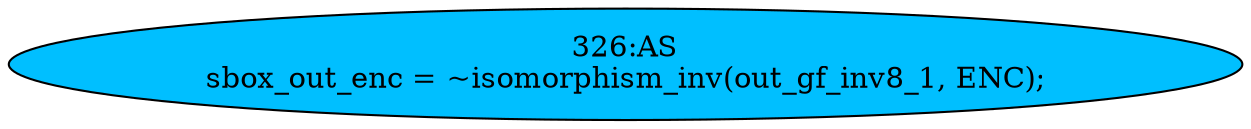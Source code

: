 strict digraph "" {
	node [label="\N"];
	"326:AS"	 [ast="<pyverilog.vparser.ast.Assign object at 0x7f8e5c698b50>",
		def_var="['sbox_out_enc']",
		fillcolor=deepskyblue,
		label="326:AS
sbox_out_enc = ~isomorphism_inv(out_gf_inv8_1, ENC);",
		statements="[]",
		style=filled,
		typ=Assign,
		use_var="['isomorphism_inv', 'out_gf_inv8_1', 'ENC']"];
}
